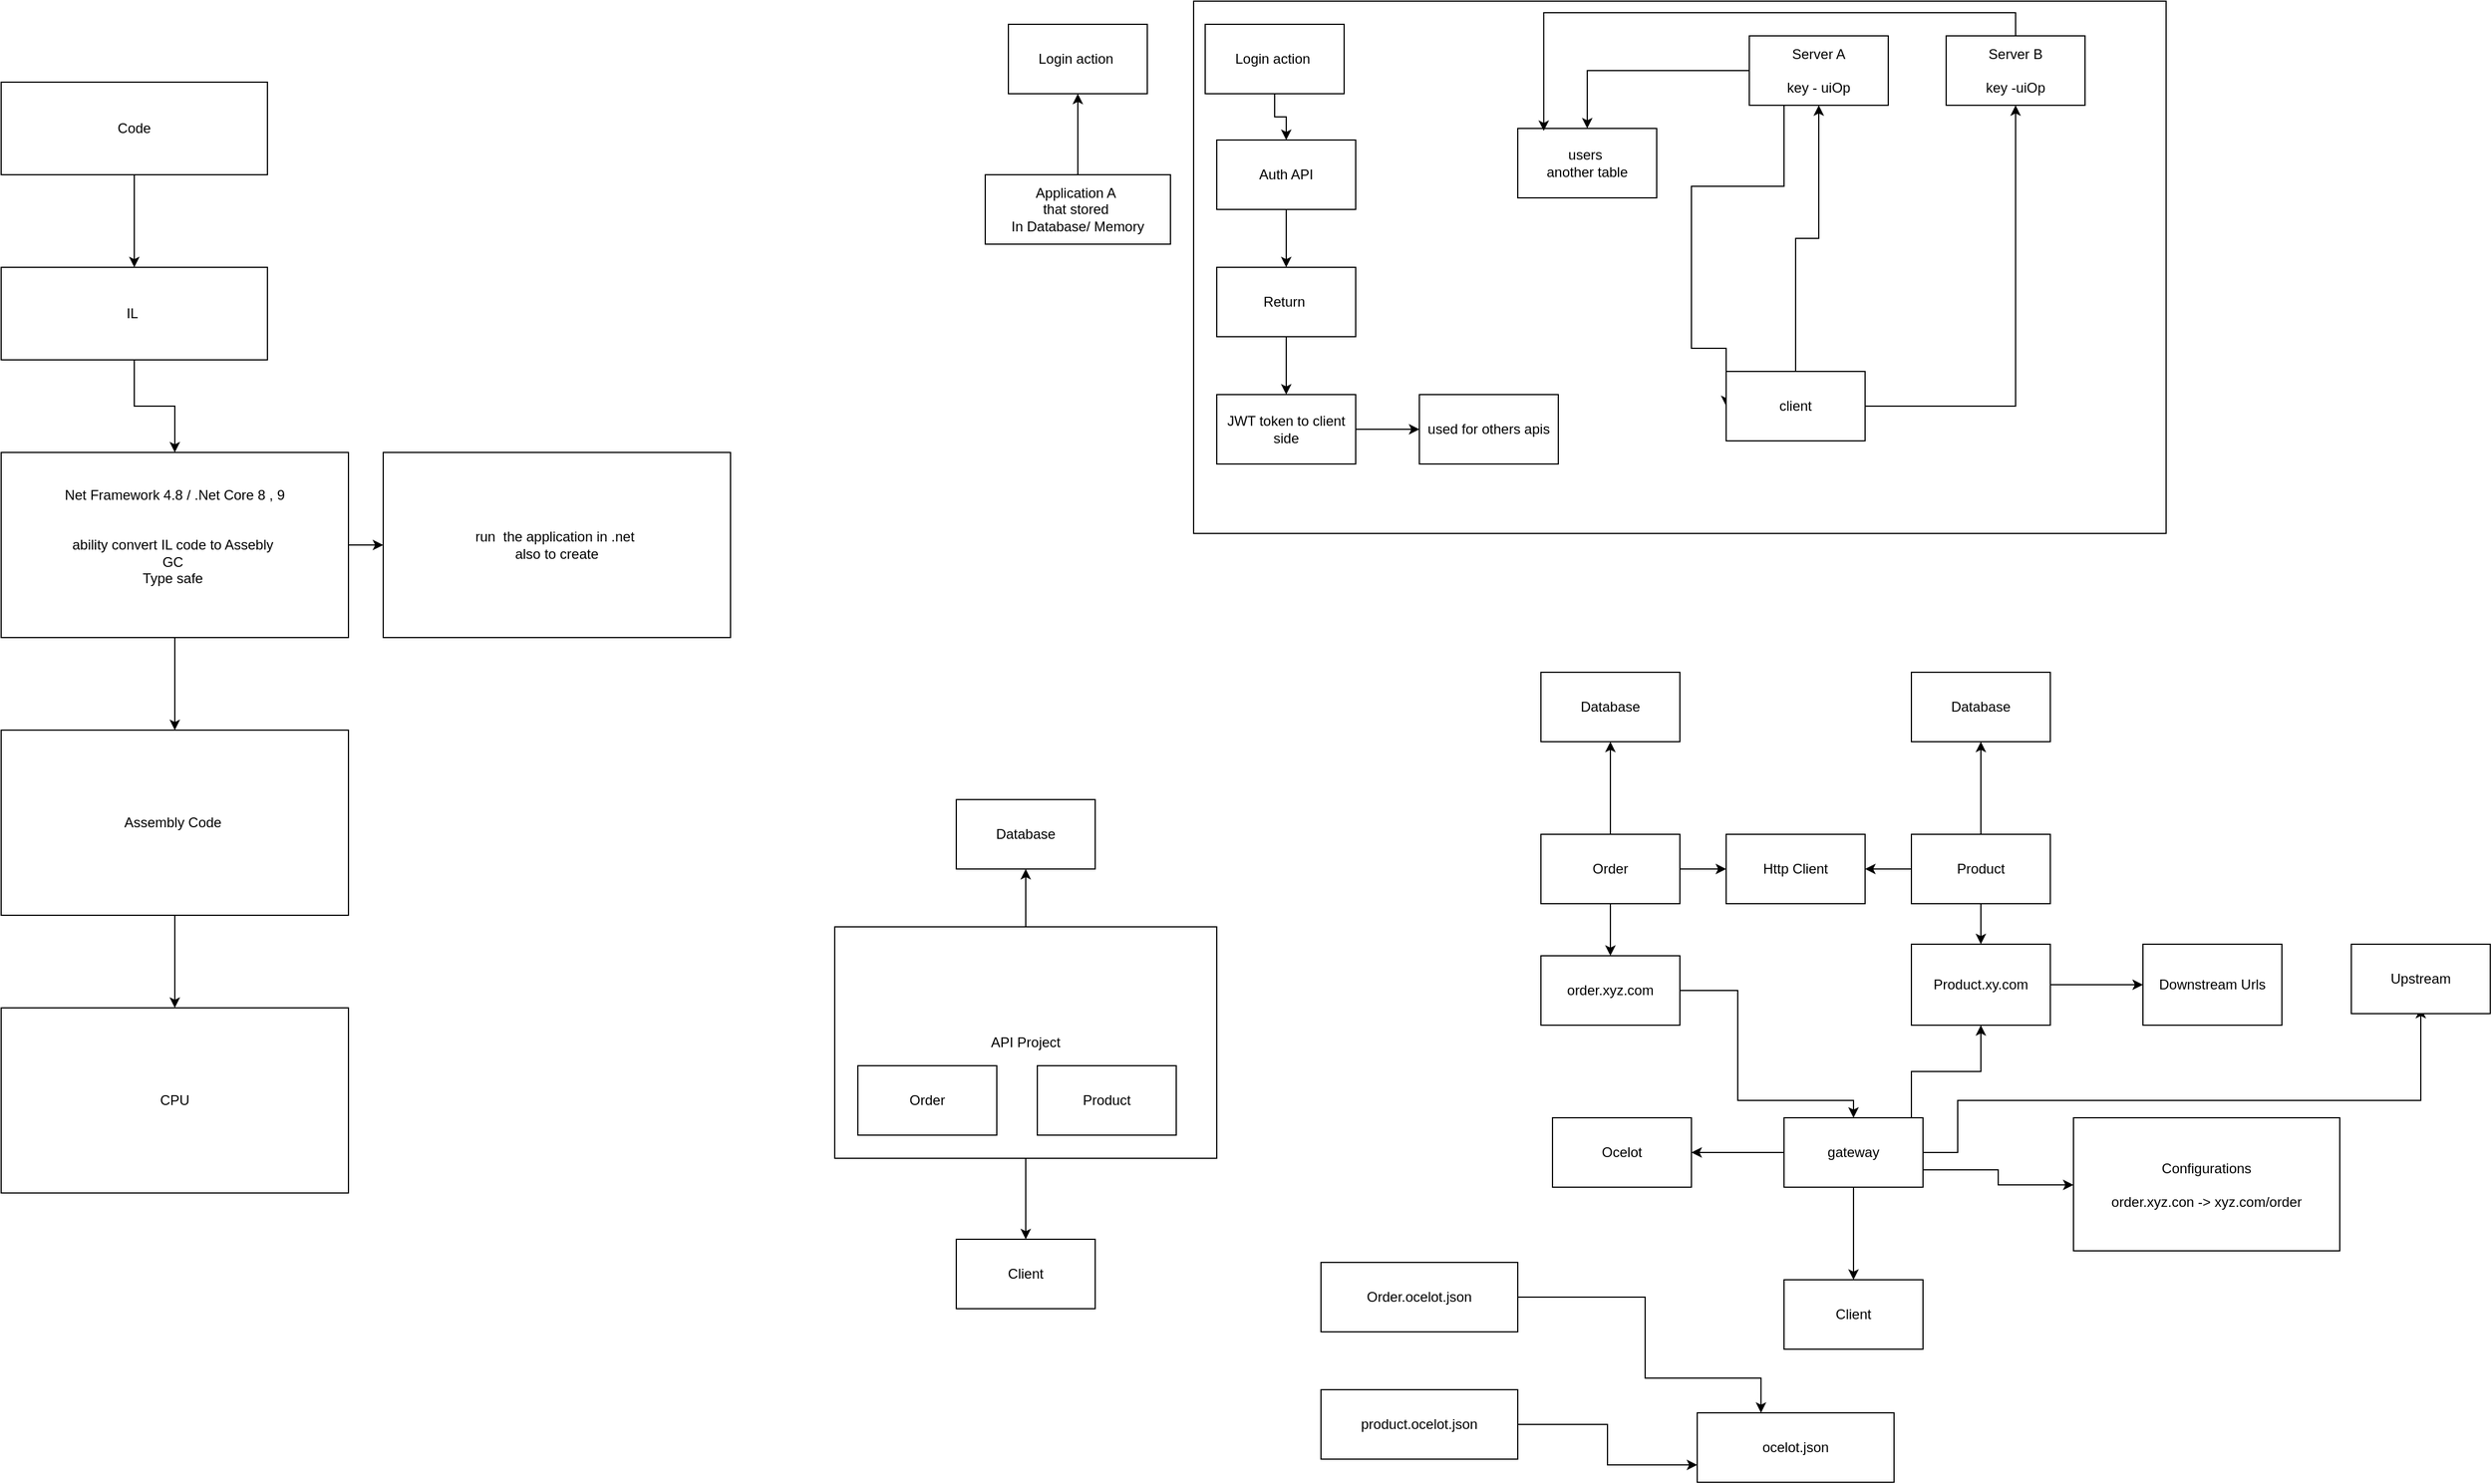 <mxfile version="24.7.6">
  <diagram name="Page-1" id="zMPpLmp2BSzUZY3K2JA0">
    <mxGraphModel dx="1841" dy="2040" grid="1" gridSize="10" guides="1" tooltips="1" connect="1" arrows="1" fold="1" page="1" pageScale="1" pageWidth="850" pageHeight="1100" math="0" shadow="0">
      <root>
        <mxCell id="0" />
        <mxCell id="1" parent="0" />
        <mxCell id="bT2Npeidby6_5tNQyf9h-3" value="" style="rounded=0;whiteSpace=wrap;html=1;" parent="1" vertex="1">
          <mxGeometry x="1080" y="-10" width="840" height="460" as="geometry" />
        </mxCell>
        <mxCell id="e1aIgJTpxy9oLLvaC0pB-3" value="" style="edgeStyle=orthogonalEdgeStyle;rounded=0;orthogonalLoop=1;jettySize=auto;html=1;" parent="1" source="e1aIgJTpxy9oLLvaC0pB-1" target="e1aIgJTpxy9oLLvaC0pB-2" edge="1">
          <mxGeometry relative="1" as="geometry" />
        </mxCell>
        <mxCell id="e1aIgJTpxy9oLLvaC0pB-1" value="Code" style="rounded=0;whiteSpace=wrap;html=1;" parent="1" vertex="1">
          <mxGeometry x="50" y="60" width="230" height="80" as="geometry" />
        </mxCell>
        <mxCell id="e1aIgJTpxy9oLLvaC0pB-5" value="" style="edgeStyle=orthogonalEdgeStyle;rounded=0;orthogonalLoop=1;jettySize=auto;html=1;" parent="1" source="e1aIgJTpxy9oLLvaC0pB-2" target="e1aIgJTpxy9oLLvaC0pB-4" edge="1">
          <mxGeometry relative="1" as="geometry" />
        </mxCell>
        <mxCell id="e1aIgJTpxy9oLLvaC0pB-2" value="IL&amp;nbsp;" style="rounded=0;whiteSpace=wrap;html=1;" parent="1" vertex="1">
          <mxGeometry x="50" y="220" width="230" height="80" as="geometry" />
        </mxCell>
        <mxCell id="e1aIgJTpxy9oLLvaC0pB-7" value="" style="edgeStyle=orthogonalEdgeStyle;rounded=0;orthogonalLoop=1;jettySize=auto;html=1;" parent="1" source="e1aIgJTpxy9oLLvaC0pB-4" target="e1aIgJTpxy9oLLvaC0pB-6" edge="1">
          <mxGeometry relative="1" as="geometry" />
        </mxCell>
        <mxCell id="e1aIgJTpxy9oLLvaC0pB-9" value="" style="edgeStyle=orthogonalEdgeStyle;rounded=0;orthogonalLoop=1;jettySize=auto;html=1;" parent="1" source="e1aIgJTpxy9oLLvaC0pB-4" target="e1aIgJTpxy9oLLvaC0pB-8" edge="1">
          <mxGeometry relative="1" as="geometry" />
        </mxCell>
        <mxCell id="e1aIgJTpxy9oLLvaC0pB-4" value="Net Framework 4.8 / .Net Core 8 , 9&lt;div&gt;&lt;br&gt;&lt;/div&gt;&lt;div&gt;&lt;br&gt;&lt;/div&gt;&lt;div&gt;ability convert IL code to Assebly&amp;nbsp;&lt;/div&gt;&lt;div&gt;GC&amp;nbsp;&lt;/div&gt;&lt;div&gt;Type safe&amp;nbsp;&lt;/div&gt;&lt;div&gt;&lt;br&gt;&lt;/div&gt;" style="rounded=0;whiteSpace=wrap;html=1;" parent="1" vertex="1">
          <mxGeometry x="50" y="380" width="300" height="160" as="geometry" />
        </mxCell>
        <mxCell id="e1aIgJTpxy9oLLvaC0pB-6" value="&lt;div&gt;run&amp;nbsp; the application in .net&amp;nbsp;&lt;br&gt;also to create&lt;/div&gt;" style="rounded=0;whiteSpace=wrap;html=1;" parent="1" vertex="1">
          <mxGeometry x="380" y="380" width="300" height="160" as="geometry" />
        </mxCell>
        <mxCell id="e1aIgJTpxy9oLLvaC0pB-11" value="" style="edgeStyle=orthogonalEdgeStyle;rounded=0;orthogonalLoop=1;jettySize=auto;html=1;" parent="1" source="e1aIgJTpxy9oLLvaC0pB-8" target="e1aIgJTpxy9oLLvaC0pB-10" edge="1">
          <mxGeometry relative="1" as="geometry" />
        </mxCell>
        <mxCell id="e1aIgJTpxy9oLLvaC0pB-8" value="&lt;div&gt;Assembly Code&amp;nbsp;&lt;/div&gt;" style="rounded=0;whiteSpace=wrap;html=1;" parent="1" vertex="1">
          <mxGeometry x="50" y="620" width="300" height="160" as="geometry" />
        </mxCell>
        <mxCell id="e1aIgJTpxy9oLLvaC0pB-10" value="&lt;div&gt;CPU&lt;/div&gt;" style="rounded=0;whiteSpace=wrap;html=1;" parent="1" vertex="1">
          <mxGeometry x="50" y="860" width="300" height="160" as="geometry" />
        </mxCell>
        <mxCell id="bT2Npeidby6_5tNQyf9h-2" value="" style="edgeStyle=orthogonalEdgeStyle;rounded=0;orthogonalLoop=1;jettySize=auto;html=1;" parent="1" source="e1aIgJTpxy9oLLvaC0pB-12" target="bT2Npeidby6_5tNQyf9h-1" edge="1">
          <mxGeometry relative="1" as="geometry" />
        </mxCell>
        <mxCell id="e1aIgJTpxy9oLLvaC0pB-12" value="Application A&amp;nbsp;&lt;br&gt;that stored&amp;nbsp;&lt;div&gt;In Database/ Memory&lt;/div&gt;" style="rounded=0;whiteSpace=wrap;html=1;" parent="1" vertex="1">
          <mxGeometry x="900" y="140" width="160" height="60" as="geometry" />
        </mxCell>
        <mxCell id="bT2Npeidby6_5tNQyf9h-1" value="Login action&amp;nbsp;" style="whiteSpace=wrap;html=1;rounded=0;" parent="1" vertex="1">
          <mxGeometry x="920" y="10" width="120" height="60" as="geometry" />
        </mxCell>
        <mxCell id="bT2Npeidby6_5tNQyf9h-6" value="" style="edgeStyle=orthogonalEdgeStyle;rounded=0;orthogonalLoop=1;jettySize=auto;html=1;" parent="1" source="bT2Npeidby6_5tNQyf9h-4" target="bT2Npeidby6_5tNQyf9h-5" edge="1">
          <mxGeometry relative="1" as="geometry" />
        </mxCell>
        <mxCell id="bT2Npeidby6_5tNQyf9h-4" value="Login action&amp;nbsp;" style="whiteSpace=wrap;html=1;rounded=0;" parent="1" vertex="1">
          <mxGeometry x="1090" y="10" width="120" height="60" as="geometry" />
        </mxCell>
        <mxCell id="bT2Npeidby6_5tNQyf9h-8" value="" style="edgeStyle=orthogonalEdgeStyle;rounded=0;orthogonalLoop=1;jettySize=auto;html=1;" parent="1" source="bT2Npeidby6_5tNQyf9h-5" target="bT2Npeidby6_5tNQyf9h-7" edge="1">
          <mxGeometry relative="1" as="geometry" />
        </mxCell>
        <mxCell id="bT2Npeidby6_5tNQyf9h-5" value="Auth API" style="whiteSpace=wrap;html=1;rounded=0;" parent="1" vertex="1">
          <mxGeometry x="1100" y="110" width="120" height="60" as="geometry" />
        </mxCell>
        <mxCell id="bT2Npeidby6_5tNQyf9h-10" value="" style="edgeStyle=orthogonalEdgeStyle;rounded=0;orthogonalLoop=1;jettySize=auto;html=1;" parent="1" source="bT2Npeidby6_5tNQyf9h-7" target="bT2Npeidby6_5tNQyf9h-9" edge="1">
          <mxGeometry relative="1" as="geometry" />
        </mxCell>
        <mxCell id="bT2Npeidby6_5tNQyf9h-7" value="Return&amp;nbsp;" style="whiteSpace=wrap;html=1;rounded=0;" parent="1" vertex="1">
          <mxGeometry x="1100" y="220" width="120" height="60" as="geometry" />
        </mxCell>
        <mxCell id="bT2Npeidby6_5tNQyf9h-12" value="" style="edgeStyle=orthogonalEdgeStyle;rounded=0;orthogonalLoop=1;jettySize=auto;html=1;" parent="1" source="bT2Npeidby6_5tNQyf9h-9" target="bT2Npeidby6_5tNQyf9h-11" edge="1">
          <mxGeometry relative="1" as="geometry" />
        </mxCell>
        <mxCell id="bT2Npeidby6_5tNQyf9h-9" value="JWT token to client side" style="whiteSpace=wrap;html=1;rounded=0;" parent="1" vertex="1">
          <mxGeometry x="1100" y="330" width="120" height="60" as="geometry" />
        </mxCell>
        <mxCell id="bT2Npeidby6_5tNQyf9h-11" value="used for others apis" style="whiteSpace=wrap;html=1;rounded=0;" parent="1" vertex="1">
          <mxGeometry x="1275" y="330" width="120" height="60" as="geometry" />
        </mxCell>
        <mxCell id="bT2Npeidby6_5tNQyf9h-17" style="edgeStyle=orthogonalEdgeStyle;rounded=0;orthogonalLoop=1;jettySize=auto;html=1;entryX=0;entryY=0.5;entryDx=0;entryDy=0;" parent="1" source="bT2Npeidby6_5tNQyf9h-13" target="bT2Npeidby6_5tNQyf9h-15" edge="1">
          <mxGeometry relative="1" as="geometry">
            <Array as="points">
              <mxPoint x="1590" y="150" />
              <mxPoint x="1510" y="150" />
              <mxPoint x="1510" y="290" />
            </Array>
          </mxGeometry>
        </mxCell>
        <mxCell id="yGUTDMeZ-cwYMbmgKR_8-2" value="" style="edgeStyle=orthogonalEdgeStyle;rounded=0;orthogonalLoop=1;jettySize=auto;html=1;" parent="1" source="bT2Npeidby6_5tNQyf9h-13" target="yGUTDMeZ-cwYMbmgKR_8-1" edge="1">
          <mxGeometry relative="1" as="geometry" />
        </mxCell>
        <mxCell id="bT2Npeidby6_5tNQyf9h-13" value="Server A&lt;div&gt;&lt;br&gt;&lt;/div&gt;&lt;div&gt;key - uiOp&lt;/div&gt;" style="rounded=0;whiteSpace=wrap;html=1;" parent="1" vertex="1">
          <mxGeometry x="1560" y="20" width="120" height="60" as="geometry" />
        </mxCell>
        <mxCell id="bT2Npeidby6_5tNQyf9h-14" value="Server B&lt;div&gt;&lt;br&gt;&lt;/div&gt;&lt;div&gt;key -uiOp&lt;/div&gt;" style="rounded=0;whiteSpace=wrap;html=1;" parent="1" vertex="1">
          <mxGeometry x="1730" y="20" width="120" height="60" as="geometry" />
        </mxCell>
        <mxCell id="bT2Npeidby6_5tNQyf9h-16" style="edgeStyle=orthogonalEdgeStyle;rounded=0;orthogonalLoop=1;jettySize=auto;html=1;" parent="1" source="bT2Npeidby6_5tNQyf9h-15" target="bT2Npeidby6_5tNQyf9h-13" edge="1">
          <mxGeometry relative="1" as="geometry" />
        </mxCell>
        <mxCell id="bT2Npeidby6_5tNQyf9h-18" style="edgeStyle=orthogonalEdgeStyle;rounded=0;orthogonalLoop=1;jettySize=auto;html=1;" parent="1" source="bT2Npeidby6_5tNQyf9h-15" target="bT2Npeidby6_5tNQyf9h-14" edge="1">
          <mxGeometry relative="1" as="geometry" />
        </mxCell>
        <mxCell id="bT2Npeidby6_5tNQyf9h-15" value="client" style="rounded=0;whiteSpace=wrap;html=1;" parent="1" vertex="1">
          <mxGeometry x="1540" y="310" width="120" height="60" as="geometry" />
        </mxCell>
        <mxCell id="zWEXtKfSe3jLvxgbQW-T-39" style="edgeStyle=orthogonalEdgeStyle;rounded=0;orthogonalLoop=1;jettySize=auto;html=1;entryX=0.324;entryY=0;entryDx=0;entryDy=0;entryPerimeter=0;" edge="1" parent="1" source="3sz32q1fqLbtD-IGLNPh-1" target="zWEXtKfSe3jLvxgbQW-T-41">
          <mxGeometry relative="1" as="geometry">
            <mxPoint x="1460" y="1210" as="targetPoint" />
            <Array as="points">
              <mxPoint x="1470" y="1110" />
              <mxPoint x="1470" y="1180" />
              <mxPoint x="1570" y="1180" />
            </Array>
          </mxGeometry>
        </mxCell>
        <mxCell id="3sz32q1fqLbtD-IGLNPh-1" value="Order.ocelot.json" style="whiteSpace=wrap;html=1;" parent="1" vertex="1">
          <mxGeometry x="1190" y="1080" width="170" height="60" as="geometry" />
        </mxCell>
        <mxCell id="yGUTDMeZ-cwYMbmgKR_8-1" value="users&amp;nbsp;&lt;br&gt;another table" style="rounded=0;whiteSpace=wrap;html=1;" parent="1" vertex="1">
          <mxGeometry x="1360" y="100" width="120" height="60" as="geometry" />
        </mxCell>
        <mxCell id="yGUTDMeZ-cwYMbmgKR_8-3" style="edgeStyle=orthogonalEdgeStyle;rounded=0;orthogonalLoop=1;jettySize=auto;html=1;entryX=0.187;entryY=0.036;entryDx=0;entryDy=0;entryPerimeter=0;" parent="1" source="bT2Npeidby6_5tNQyf9h-14" target="yGUTDMeZ-cwYMbmgKR_8-1" edge="1">
          <mxGeometry relative="1" as="geometry">
            <Array as="points">
              <mxPoint x="1790" />
              <mxPoint x="1382" />
            </Array>
          </mxGeometry>
        </mxCell>
        <mxCell id="zWEXtKfSe3jLvxgbQW-T-6" value="" style="edgeStyle=orthogonalEdgeStyle;rounded=0;orthogonalLoop=1;jettySize=auto;html=1;" edge="1" parent="1" source="zWEXtKfSe3jLvxgbQW-T-1" target="zWEXtKfSe3jLvxgbQW-T-5">
          <mxGeometry relative="1" as="geometry" />
        </mxCell>
        <mxCell id="zWEXtKfSe3jLvxgbQW-T-8" value="" style="edgeStyle=orthogonalEdgeStyle;rounded=0;orthogonalLoop=1;jettySize=auto;html=1;" edge="1" parent="1" source="zWEXtKfSe3jLvxgbQW-T-1" target="zWEXtKfSe3jLvxgbQW-T-7">
          <mxGeometry relative="1" as="geometry" />
        </mxCell>
        <mxCell id="zWEXtKfSe3jLvxgbQW-T-1" value="API Project" style="rounded=0;whiteSpace=wrap;html=1;" vertex="1" parent="1">
          <mxGeometry x="770" y="790" width="330" height="200" as="geometry" />
        </mxCell>
        <mxCell id="zWEXtKfSe3jLvxgbQW-T-2" value="Order" style="rounded=0;whiteSpace=wrap;html=1;" vertex="1" parent="1">
          <mxGeometry x="790" y="910" width="120" height="60" as="geometry" />
        </mxCell>
        <mxCell id="zWEXtKfSe3jLvxgbQW-T-4" value="Product" style="rounded=0;whiteSpace=wrap;html=1;" vertex="1" parent="1">
          <mxGeometry x="945" y="910" width="120" height="60" as="geometry" />
        </mxCell>
        <mxCell id="zWEXtKfSe3jLvxgbQW-T-5" value="Database" style="whiteSpace=wrap;html=1;rounded=0;" vertex="1" parent="1">
          <mxGeometry x="875" y="680" width="120" height="60" as="geometry" />
        </mxCell>
        <mxCell id="zWEXtKfSe3jLvxgbQW-T-7" value="Client" style="whiteSpace=wrap;html=1;rounded=0;" vertex="1" parent="1">
          <mxGeometry x="875" y="1060" width="120" height="60" as="geometry" />
        </mxCell>
        <mxCell id="zWEXtKfSe3jLvxgbQW-T-13" value="" style="edgeStyle=orthogonalEdgeStyle;rounded=0;orthogonalLoop=1;jettySize=auto;html=1;" edge="1" parent="1" source="zWEXtKfSe3jLvxgbQW-T-11" target="zWEXtKfSe3jLvxgbQW-T-12">
          <mxGeometry relative="1" as="geometry" />
        </mxCell>
        <mxCell id="zWEXtKfSe3jLvxgbQW-T-18" value="" style="edgeStyle=orthogonalEdgeStyle;rounded=0;orthogonalLoop=1;jettySize=auto;html=1;" edge="1" parent="1" source="zWEXtKfSe3jLvxgbQW-T-11" target="zWEXtKfSe3jLvxgbQW-T-17">
          <mxGeometry relative="1" as="geometry" />
        </mxCell>
        <mxCell id="zWEXtKfSe3jLvxgbQW-T-36" value="" style="edgeStyle=orthogonalEdgeStyle;rounded=0;orthogonalLoop=1;jettySize=auto;html=1;" edge="1" parent="1" source="zWEXtKfSe3jLvxgbQW-T-11" target="zWEXtKfSe3jLvxgbQW-T-35">
          <mxGeometry relative="1" as="geometry" />
        </mxCell>
        <mxCell id="zWEXtKfSe3jLvxgbQW-T-11" value="Order" style="rounded=0;whiteSpace=wrap;html=1;" vertex="1" parent="1">
          <mxGeometry x="1380" y="710" width="120" height="60" as="geometry" />
        </mxCell>
        <mxCell id="zWEXtKfSe3jLvxgbQW-T-12" value="Database" style="whiteSpace=wrap;html=1;rounded=0;" vertex="1" parent="1">
          <mxGeometry x="1380" y="570" width="120" height="60" as="geometry" />
        </mxCell>
        <mxCell id="zWEXtKfSe3jLvxgbQW-T-16" value="" style="edgeStyle=orthogonalEdgeStyle;rounded=0;orthogonalLoop=1;jettySize=auto;html=1;" edge="1" parent="1" source="zWEXtKfSe3jLvxgbQW-T-14" target="zWEXtKfSe3jLvxgbQW-T-15">
          <mxGeometry relative="1" as="geometry" />
        </mxCell>
        <mxCell id="zWEXtKfSe3jLvxgbQW-T-20" value="" style="edgeStyle=orthogonalEdgeStyle;rounded=0;orthogonalLoop=1;jettySize=auto;html=1;" edge="1" parent="1" source="zWEXtKfSe3jLvxgbQW-T-14" target="zWEXtKfSe3jLvxgbQW-T-19">
          <mxGeometry relative="1" as="geometry" />
        </mxCell>
        <mxCell id="zWEXtKfSe3jLvxgbQW-T-37" value="" style="edgeStyle=orthogonalEdgeStyle;rounded=0;orthogonalLoop=1;jettySize=auto;html=1;" edge="1" parent="1" source="zWEXtKfSe3jLvxgbQW-T-14" target="zWEXtKfSe3jLvxgbQW-T-35">
          <mxGeometry relative="1" as="geometry" />
        </mxCell>
        <mxCell id="zWEXtKfSe3jLvxgbQW-T-14" value="Product" style="rounded=0;whiteSpace=wrap;html=1;" vertex="1" parent="1">
          <mxGeometry x="1700" y="710" width="120" height="60" as="geometry" />
        </mxCell>
        <mxCell id="zWEXtKfSe3jLvxgbQW-T-15" value="Database" style="rounded=0;whiteSpace=wrap;html=1;" vertex="1" parent="1">
          <mxGeometry x="1700" y="570" width="120" height="60" as="geometry" />
        </mxCell>
        <mxCell id="zWEXtKfSe3jLvxgbQW-T-22" value="" style="edgeStyle=orthogonalEdgeStyle;rounded=0;orthogonalLoop=1;jettySize=auto;html=1;" edge="1" parent="1" source="zWEXtKfSe3jLvxgbQW-T-17" target="zWEXtKfSe3jLvxgbQW-T-21">
          <mxGeometry relative="1" as="geometry">
            <Array as="points">
              <mxPoint x="1550" y="845" />
              <mxPoint x="1550" y="940" />
              <mxPoint x="1650" y="940" />
            </Array>
          </mxGeometry>
        </mxCell>
        <mxCell id="zWEXtKfSe3jLvxgbQW-T-17" value="order.xyz.com" style="rounded=0;whiteSpace=wrap;html=1;" vertex="1" parent="1">
          <mxGeometry x="1380" y="815" width="120" height="60" as="geometry" />
        </mxCell>
        <mxCell id="zWEXtKfSe3jLvxgbQW-T-31" value="" style="edgeStyle=orthogonalEdgeStyle;rounded=0;orthogonalLoop=1;jettySize=auto;html=1;" edge="1" parent="1" source="zWEXtKfSe3jLvxgbQW-T-19" target="zWEXtKfSe3jLvxgbQW-T-30">
          <mxGeometry relative="1" as="geometry" />
        </mxCell>
        <mxCell id="zWEXtKfSe3jLvxgbQW-T-19" value="Product.xy.com" style="rounded=0;whiteSpace=wrap;html=1;" vertex="1" parent="1">
          <mxGeometry x="1700" y="805" width="120" height="70" as="geometry" />
        </mxCell>
        <mxCell id="zWEXtKfSe3jLvxgbQW-T-23" style="edgeStyle=orthogonalEdgeStyle;rounded=0;orthogonalLoop=1;jettySize=auto;html=1;entryX=0.5;entryY=1;entryDx=0;entryDy=0;" edge="1" parent="1" source="zWEXtKfSe3jLvxgbQW-T-21" target="zWEXtKfSe3jLvxgbQW-T-19">
          <mxGeometry relative="1" as="geometry">
            <Array as="points">
              <mxPoint x="1700" y="915" />
              <mxPoint x="1760" y="915" />
            </Array>
          </mxGeometry>
        </mxCell>
        <mxCell id="zWEXtKfSe3jLvxgbQW-T-25" value="" style="edgeStyle=orthogonalEdgeStyle;rounded=0;orthogonalLoop=1;jettySize=auto;html=1;" edge="1" parent="1" source="zWEXtKfSe3jLvxgbQW-T-21" target="zWEXtKfSe3jLvxgbQW-T-24">
          <mxGeometry relative="1" as="geometry" />
        </mxCell>
        <mxCell id="zWEXtKfSe3jLvxgbQW-T-27" value="" style="edgeStyle=orthogonalEdgeStyle;rounded=0;orthogonalLoop=1;jettySize=auto;html=1;" edge="1" parent="1" source="zWEXtKfSe3jLvxgbQW-T-21" target="zWEXtKfSe3jLvxgbQW-T-26">
          <mxGeometry relative="1" as="geometry">
            <Array as="points">
              <mxPoint x="1775" y="1000" />
              <mxPoint x="1775" y="1013" />
            </Array>
          </mxGeometry>
        </mxCell>
        <mxCell id="zWEXtKfSe3jLvxgbQW-T-29" value="" style="edgeStyle=orthogonalEdgeStyle;rounded=0;orthogonalLoop=1;jettySize=auto;html=1;" edge="1" parent="1" source="zWEXtKfSe3jLvxgbQW-T-21" target="zWEXtKfSe3jLvxgbQW-T-28">
          <mxGeometry relative="1" as="geometry" />
        </mxCell>
        <mxCell id="zWEXtKfSe3jLvxgbQW-T-32" style="edgeStyle=orthogonalEdgeStyle;rounded=0;orthogonalLoop=1;jettySize=auto;html=1;" edge="1" parent="1" source="zWEXtKfSe3jLvxgbQW-T-21">
          <mxGeometry relative="1" as="geometry">
            <mxPoint x="2140" y="860" as="targetPoint" />
            <Array as="points">
              <mxPoint x="1740" y="985" />
              <mxPoint x="1740" y="940" />
              <mxPoint x="2140" y="940" />
            </Array>
          </mxGeometry>
        </mxCell>
        <mxCell id="zWEXtKfSe3jLvxgbQW-T-21" value="gateway" style="whiteSpace=wrap;html=1;rounded=0;" vertex="1" parent="1">
          <mxGeometry x="1590" y="955" width="120" height="60" as="geometry" />
        </mxCell>
        <mxCell id="zWEXtKfSe3jLvxgbQW-T-24" value="Client" style="whiteSpace=wrap;html=1;rounded=0;" vertex="1" parent="1">
          <mxGeometry x="1590" y="1095" width="120" height="60" as="geometry" />
        </mxCell>
        <mxCell id="zWEXtKfSe3jLvxgbQW-T-26" value="Configurations&lt;br&gt;&lt;br&gt;order.xyz.con -&amp;gt; xyz.com/order" style="whiteSpace=wrap;html=1;rounded=0;" vertex="1" parent="1">
          <mxGeometry x="1840" y="955" width="230" height="115" as="geometry" />
        </mxCell>
        <mxCell id="zWEXtKfSe3jLvxgbQW-T-28" value="Ocelot" style="whiteSpace=wrap;html=1;rounded=0;" vertex="1" parent="1">
          <mxGeometry x="1390" y="955" width="120" height="60" as="geometry" />
        </mxCell>
        <mxCell id="zWEXtKfSe3jLvxgbQW-T-30" value="Downstream Urls" style="rounded=0;whiteSpace=wrap;html=1;" vertex="1" parent="1">
          <mxGeometry x="1900" y="805" width="120" height="70" as="geometry" />
        </mxCell>
        <mxCell id="zWEXtKfSe3jLvxgbQW-T-33" value="Upstream" style="rounded=0;whiteSpace=wrap;html=1;" vertex="1" parent="1">
          <mxGeometry x="2080" y="805" width="120" height="60" as="geometry" />
        </mxCell>
        <mxCell id="zWEXtKfSe3jLvxgbQW-T-35" value="Http Client" style="whiteSpace=wrap;html=1;rounded=0;" vertex="1" parent="1">
          <mxGeometry x="1540" y="710" width="120" height="60" as="geometry" />
        </mxCell>
        <mxCell id="zWEXtKfSe3jLvxgbQW-T-40" style="edgeStyle=orthogonalEdgeStyle;rounded=0;orthogonalLoop=1;jettySize=auto;html=1;entryX=0;entryY=0.75;entryDx=0;entryDy=0;" edge="1" parent="1" source="zWEXtKfSe3jLvxgbQW-T-38" target="zWEXtKfSe3jLvxgbQW-T-41">
          <mxGeometry relative="1" as="geometry">
            <mxPoint x="1500" y="1260" as="targetPoint" />
          </mxGeometry>
        </mxCell>
        <mxCell id="zWEXtKfSe3jLvxgbQW-T-38" value="product.ocelot.json" style="whiteSpace=wrap;html=1;" vertex="1" parent="1">
          <mxGeometry x="1190" y="1190" width="170" height="60" as="geometry" />
        </mxCell>
        <mxCell id="zWEXtKfSe3jLvxgbQW-T-41" value="ocelot.json" style="whiteSpace=wrap;html=1;" vertex="1" parent="1">
          <mxGeometry x="1515" y="1210" width="170" height="60" as="geometry" />
        </mxCell>
      </root>
    </mxGraphModel>
  </diagram>
</mxfile>
